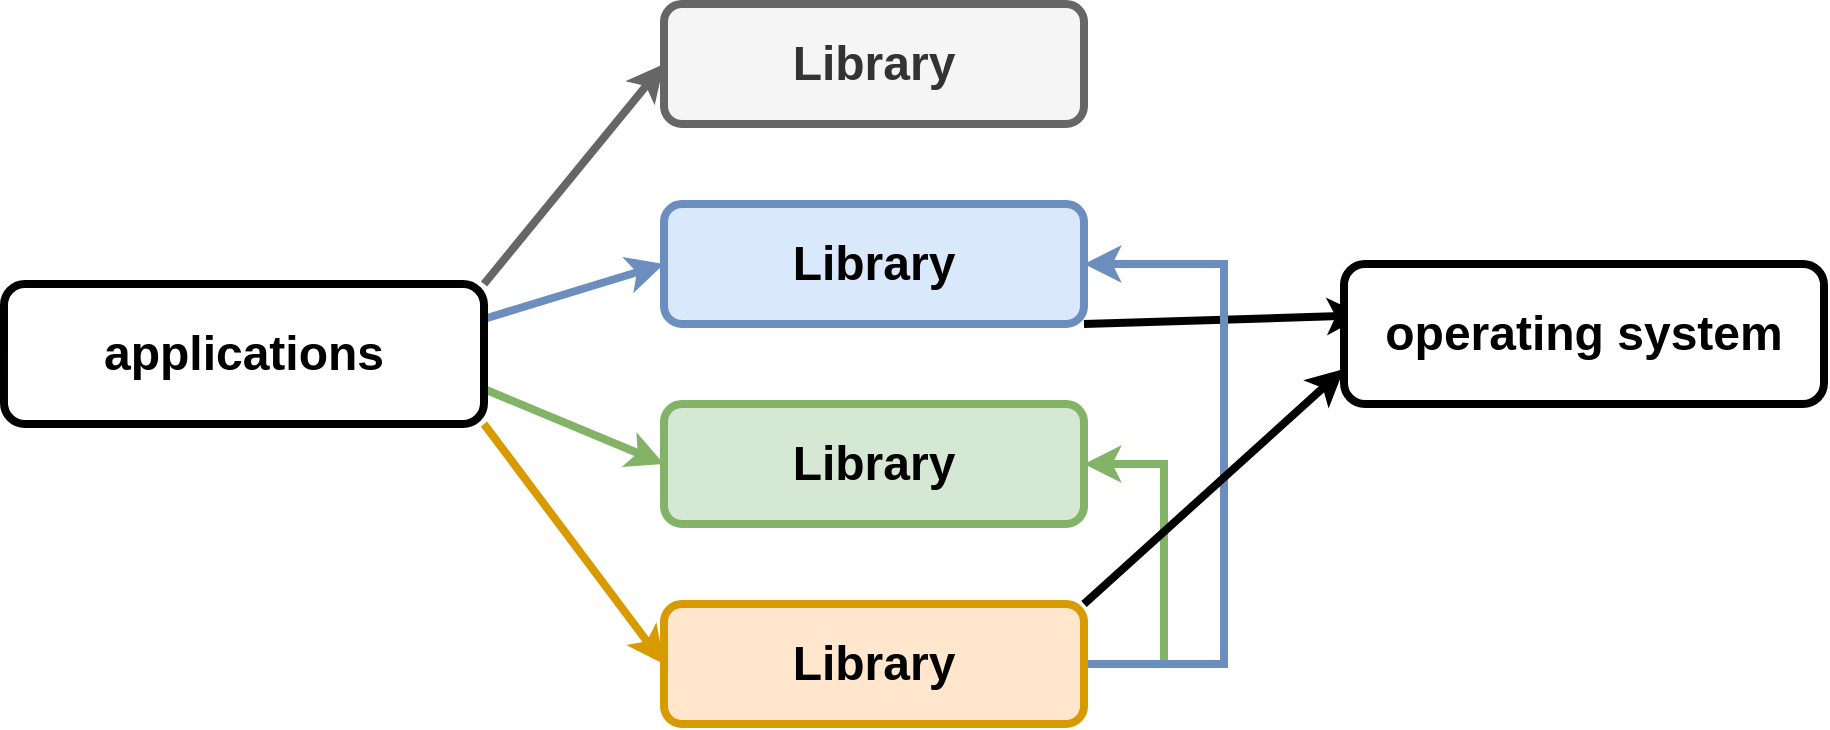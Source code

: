 <mxfile version="20.4.0" type="google"><diagram id="Hh8wwrjLwhxbWsjWiZ-8" name="Page-1"><mxGraphModel grid="1" page="1" gridSize="10" guides="1" tooltips="1" connect="1" arrows="1" fold="1" pageScale="1" pageWidth="75" pageHeight="40" math="0" shadow="0"><root><mxCell id="0"/><mxCell id="1" parent="0"/><mxCell id="l5NBcOS9Jb-Fj3wGGuHf-2" value="&lt;b&gt;&lt;font style=&quot;font-size: 24px;&quot;&gt;Library&lt;/font&gt;&lt;/b&gt;" style="rounded=1;whiteSpace=wrap;html=1;strokeWidth=4;fillColor=#f5f5f5;fontColor=#333333;strokeColor=#666666;" vertex="1" parent="1"><mxGeometry x="-30" y="-20" width="210" height="60" as="geometry"/></mxCell><mxCell id="l5NBcOS9Jb-Fj3wGGuHf-17" style="edgeStyle=none;rounded=0;orthogonalLoop=1;jettySize=auto;html=1;exitX=1;exitY=1;exitDx=0;exitDy=0;entryX=0.042;entryY=0.367;entryDx=0;entryDy=0;entryPerimeter=0;strokeWidth=4;fontSize=24;" edge="1" parent="1" source="l5NBcOS9Jb-Fj3wGGuHf-3" target="l5NBcOS9Jb-Fj3wGGuHf-13"><mxGeometry relative="1" as="geometry"/></mxCell><mxCell id="l5NBcOS9Jb-Fj3wGGuHf-3" value="&lt;b&gt;&lt;font style=&quot;font-size: 24px;&quot;&gt;Library&lt;/font&gt;&lt;/b&gt;" style="rounded=1;whiteSpace=wrap;html=1;strokeWidth=4;fillColor=#dae8fc;strokeColor=#6c8ebf;" vertex="1" parent="1"><mxGeometry x="-30" y="80" width="210" height="60" as="geometry"/></mxCell><mxCell id="l5NBcOS9Jb-Fj3wGGuHf-4" value="&lt;b&gt;&lt;font style=&quot;font-size: 24px;&quot;&gt;Library&lt;/font&gt;&lt;/b&gt;" style="rounded=1;whiteSpace=wrap;html=1;strokeWidth=4;fillColor=#d5e8d4;strokeColor=#82b366;" vertex="1" parent="1"><mxGeometry x="-30" y="180" width="210" height="60" as="geometry"/></mxCell><mxCell id="l5NBcOS9Jb-Fj3wGGuHf-11" style="edgeStyle=orthogonalEdgeStyle;rounded=0;orthogonalLoop=1;jettySize=auto;html=1;entryX=1;entryY=0.5;entryDx=0;entryDy=0;strokeWidth=4;fontSize=24;exitX=1;exitY=0.5;exitDx=0;exitDy=0;fillColor=#d5e8d4;strokeColor=#82b366;" edge="1" parent="1" source="l5NBcOS9Jb-Fj3wGGuHf-5" target="l5NBcOS9Jb-Fj3wGGuHf-4"><mxGeometry relative="1" as="geometry"><Array as="points"><mxPoint x="220" y="310"/><mxPoint x="220" y="210"/></Array></mxGeometry></mxCell><mxCell id="l5NBcOS9Jb-Fj3wGGuHf-12" style="edgeStyle=orthogonalEdgeStyle;rounded=0;orthogonalLoop=1;jettySize=auto;html=1;exitX=1;exitY=0.5;exitDx=0;exitDy=0;entryX=1;entryY=0.5;entryDx=0;entryDy=0;strokeWidth=4;fontSize=24;fillColor=#dae8fc;strokeColor=#6c8ebf;" edge="1" parent="1" source="l5NBcOS9Jb-Fj3wGGuHf-5" target="l5NBcOS9Jb-Fj3wGGuHf-3"><mxGeometry relative="1" as="geometry"><Array as="points"><mxPoint x="250" y="310"/><mxPoint x="250" y="110"/></Array></mxGeometry></mxCell><mxCell id="l5NBcOS9Jb-Fj3wGGuHf-19" style="edgeStyle=none;rounded=0;orthogonalLoop=1;jettySize=auto;html=1;exitX=1;exitY=0;exitDx=0;exitDy=0;entryX=0;entryY=0.75;entryDx=0;entryDy=0;strokeWidth=4;fontSize=24;" edge="1" parent="1" source="l5NBcOS9Jb-Fj3wGGuHf-5" target="l5NBcOS9Jb-Fj3wGGuHf-13"><mxGeometry relative="1" as="geometry"/></mxCell><mxCell id="l5NBcOS9Jb-Fj3wGGuHf-5" value="&lt;b&gt;&lt;font style=&quot;font-size: 24px;&quot;&gt;Library&lt;/font&gt;&lt;/b&gt;" style="rounded=1;whiteSpace=wrap;html=1;strokeWidth=4;fillColor=#ffe6cc;strokeColor=#d79b00;" vertex="1" parent="1"><mxGeometry x="-30" y="280" width="210" height="60" as="geometry"/></mxCell><mxCell id="l5NBcOS9Jb-Fj3wGGuHf-13" value="&lt;b&gt;operating system&lt;br&gt;&lt;/b&gt;" style="rounded=1;whiteSpace=wrap;html=1;strokeWidth=4;fontSize=24;" vertex="1" parent="1"><mxGeometry x="310" y="110" width="240" height="70" as="geometry"/></mxCell><mxCell id="KeNN7lwcN6fJOyn9owFt-2" style="rounded=0;orthogonalLoop=1;jettySize=auto;html=1;exitX=1;exitY=0;exitDx=0;exitDy=0;entryX=0;entryY=0.5;entryDx=0;entryDy=0;strokeWidth=4;fillColor=#f5f5f5;strokeColor=#666666;" edge="1" parent="1" source="KeNN7lwcN6fJOyn9owFt-1" target="l5NBcOS9Jb-Fj3wGGuHf-2"><mxGeometry relative="1" as="geometry"/></mxCell><mxCell id="KeNN7lwcN6fJOyn9owFt-3" style="edgeStyle=none;rounded=0;orthogonalLoop=1;jettySize=auto;html=1;exitX=1;exitY=0.25;exitDx=0;exitDy=0;entryX=0;entryY=0.5;entryDx=0;entryDy=0;strokeWidth=4;fillColor=#dae8fc;strokeColor=#6c8ebf;" edge="1" parent="1" source="KeNN7lwcN6fJOyn9owFt-1" target="l5NBcOS9Jb-Fj3wGGuHf-3"><mxGeometry relative="1" as="geometry"/></mxCell><mxCell id="KeNN7lwcN6fJOyn9owFt-4" style="edgeStyle=none;rounded=0;orthogonalLoop=1;jettySize=auto;html=1;exitX=1;exitY=0.75;exitDx=0;exitDy=0;entryX=0;entryY=0.5;entryDx=0;entryDy=0;strokeWidth=4;fillColor=#d5e8d4;strokeColor=#82b366;" edge="1" parent="1" source="KeNN7lwcN6fJOyn9owFt-1" target="l5NBcOS9Jb-Fj3wGGuHf-4"><mxGeometry relative="1" as="geometry"/></mxCell><mxCell id="KeNN7lwcN6fJOyn9owFt-5" style="edgeStyle=none;rounded=0;orthogonalLoop=1;jettySize=auto;html=1;exitX=1;exitY=1;exitDx=0;exitDy=0;entryX=0;entryY=0.5;entryDx=0;entryDy=0;strokeWidth=4;fillColor=#ffe6cc;strokeColor=#d79b00;" edge="1" parent="1" source="KeNN7lwcN6fJOyn9owFt-1" target="l5NBcOS9Jb-Fj3wGGuHf-5"><mxGeometry relative="1" as="geometry"/></mxCell><mxCell id="KeNN7lwcN6fJOyn9owFt-1" value="&lt;b&gt;applications&lt;/b&gt;" style="rounded=1;whiteSpace=wrap;html=1;strokeWidth=4;fontSize=24;" vertex="1" parent="1"><mxGeometry x="-360" y="120" width="240" height="70" as="geometry"/></mxCell></root></mxGraphModel></diagram></mxfile>